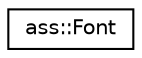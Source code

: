digraph "Graphical Class Hierarchy"
{
 // LATEX_PDF_SIZE
  edge [fontname="Helvetica",fontsize="10",labelfontname="Helvetica",labelfontsize="10"];
  node [fontname="Helvetica",fontsize="10",shape=record];
  rankdir="LR";
  Node0 [label="ass::Font",height=0.2,width=0.4,color="black", fillcolor="white", style="filled",URL="$structass_1_1Font.html",tooltip="Controls the font of AView."];
}
